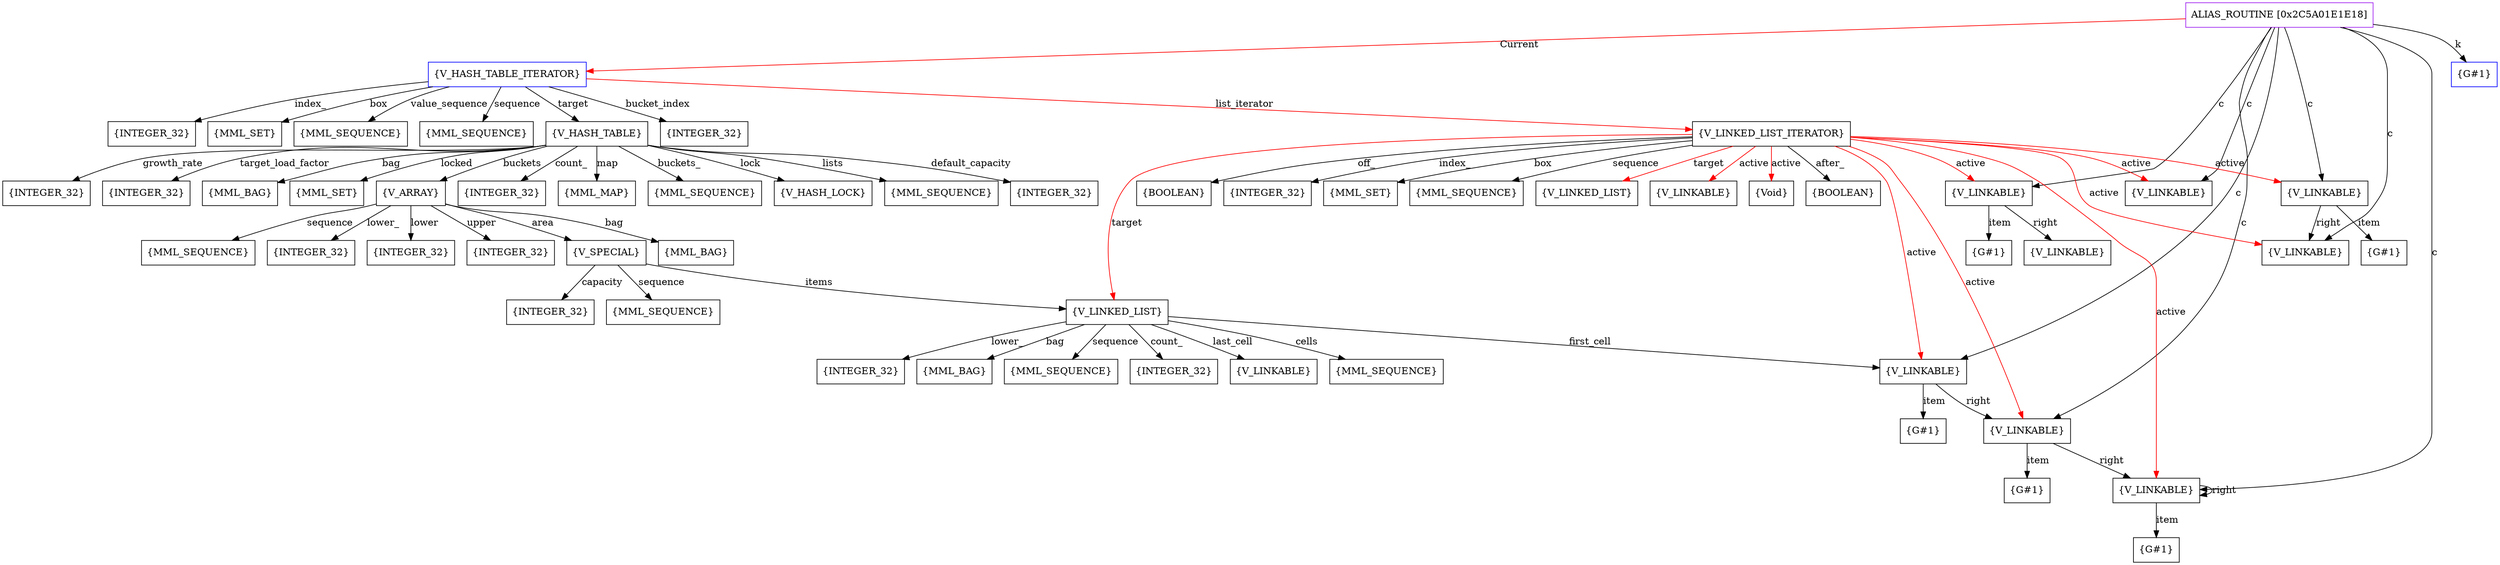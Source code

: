 digraph g {
	node [shape=box]
	b1[color=purple label=<ALIAS_ROUTINE [0x2C5A01E1E18]>]
	b2[color=blue label=<{V_HASH_TABLE_ITERATOR}>]
	b3[label=<{INTEGER_32}>]
	b4[label=<{MML_SET}>]
	b5[label=<{MML_SEQUENCE}>]
	b6[label=<{MML_SEQUENCE}>]
	b7[label=<{V_HASH_TABLE}>]
	b8[label=<{INTEGER_32}>]
	b9[label=<{INTEGER_32}>]
	b10[label=<{INTEGER_32}>]
	b11[label=<{MML_BAG}>]
	b12[label=<{MML_SET}>]
	b13[label=<{V_ARRAY}>]
	b14[label=<{MML_BAG}>]
	b15[label=<{MML_SEQUENCE}>]
	b16[label=<{INTEGER_32}>]
	b17[label=<{INTEGER_32}>]
	b18[label=<{INTEGER_32}>]
	b19[label=<{V_SPECIAL}>]
	b20[label=<{V_LINKED_LIST}>]
	b21[label=<{INTEGER_32}>]
	b22[label=<{MML_BAG}>]
	b23[label=<{MML_SEQUENCE}>]
	b24[label=<{INTEGER_32}>]
	b25[label=<{V_LINKABLE}>]
	b26[label=<{G#1}>]
	b27[label=<{V_LINKABLE}>]
	b28[label=<{G#1}>]
	b29[label=<{V_LINKABLE}>]
	b30[label=<{G#1}>]
	b31[label=<{V_LINKABLE}>]
	b32[label=<{MML_SEQUENCE}>]
	b33[label=<{INTEGER_32}>]
	b34[label=<{MML_SEQUENCE}>]
	b35[label=<{INTEGER_32}>]
	b36[label=<{MML_MAP}>]
	b37[label=<{MML_SEQUENCE}>]
	b38[label=<{V_HASH_LOCK}>]
	b39[label=<{MML_SEQUENCE}>]
	b40[label=<{V_LINKED_LIST_ITERATOR}>]
	b41[label=<{BOOLEAN}>]
	b42[label=<{INTEGER_32}>]
	b43[label=<{MML_SET}>]
	b44[label=<{MML_SEQUENCE}>]
	b45[label=<{V_LINKED_LIST}>]
	b46[label=<{V_LINKABLE}>]
	b47[label=<{Void}>]
	b48[label=<{V_LINKABLE}>]
	b49[label=<{V_LINKABLE}>]
	b50[label=<{G#1}>]
	b51[label=<{V_LINKABLE}>]
	b52[label=<{V_LINKABLE}>]
	b53[label=<{G#1}>]
	b54[label=<{V_LINKABLE}>]
	b55[label=<{BOOLEAN}>]
	b56[label=<{INTEGER_32}>]
	b57[color=blue label=<{G#1}>]
	b1->b2[color=red label=<Current>]
	b2->b3[label=<index_>]
	b2->b4[label=<box>]
	b2->b5[label=<value_sequence>]
	b2->b6[label=<sequence>]
	b2->b7[label=<target>]
	b7->b8[label=<default_capacity>]
	b7->b9[label=<growth_rate>]
	b7->b10[label=<target_load_factor>]
	b7->b11[label=<bag>]
	b7->b12[label=<locked>]
	b7->b13[label=<buckets>]
	b13->b14[label=<bag>]
	b13->b15[label=<sequence>]
	b13->b16[label=<lower_>]
	b13->b17[label=<lower>]
	b13->b18[label=<upper>]
	b13->b19[label=<area>]
	b19->b20[label=<items>]
	b20->b21[label=<lower_>]
	b20->b22[label=<bag>]
	b20->b23[label=<sequence>]
	b20->b24[label=<count_>]
	b20->b25[label=<first_cell>]
	b25->b26[label=<item>]
	b25->b27[label=<right>]
	b27->b28[label=<item>]
	b27->b29[label=<right>]
	b29->b30[label=<item>]
	b29->b29[label=<right>]
	b20->b31[label=<last_cell>]
	b20->b32[label=<cells>]
	b19->b33[label=<capacity>]
	b19->b34[label=<sequence>]
	b7->b35[label=<count_>]
	b7->b36[label=<map>]
	b7->b37[label=<buckets_>]
	b7->b38[label=<lock>]
	b7->b39[label=<lists>]
	b2->b40[color=red label=<list_iterator>]
	b40->b41[label=<off_>]
	b40->b42[label=<index_>]
	b40->b43[label=<box>]
	b40->b44[label=<sequence>]
	b40->b45[color=red label=<target>]
	b40->b20[color=red label=<target>]
	b40->b46[color=red label=<active>]
	b40->b47[color=red label=<active>]
	b40->b48[color=red label=<active>]
	b40->b49[color=red label=<active>]
	b49->b50[label=<item>]
	b49->b51[label=<right>]
	b40->b25[color=red label=<active>]
	b40->b27[color=red label=<active>]
	b40->b29[color=red label=<active>]
	b40->b52[color=red label=<active>]
	b52->b53[label=<item>]
	b52->b54[label=<right>]
	b40->b54[color=red label=<active>]
	b40->b55[label=<after_>]
	b2->b56[label=<bucket_index>]
	b1->b57[label=<k>]
	b1->b48[label=<c>]
	b1->b49[label=<c>]
	b1->b25[label=<c>]
	b1->b27[label=<c>]
	b1->b29[label=<c>]
	b1->b52[label=<c>]
	b1->b54[label=<c>]
}
